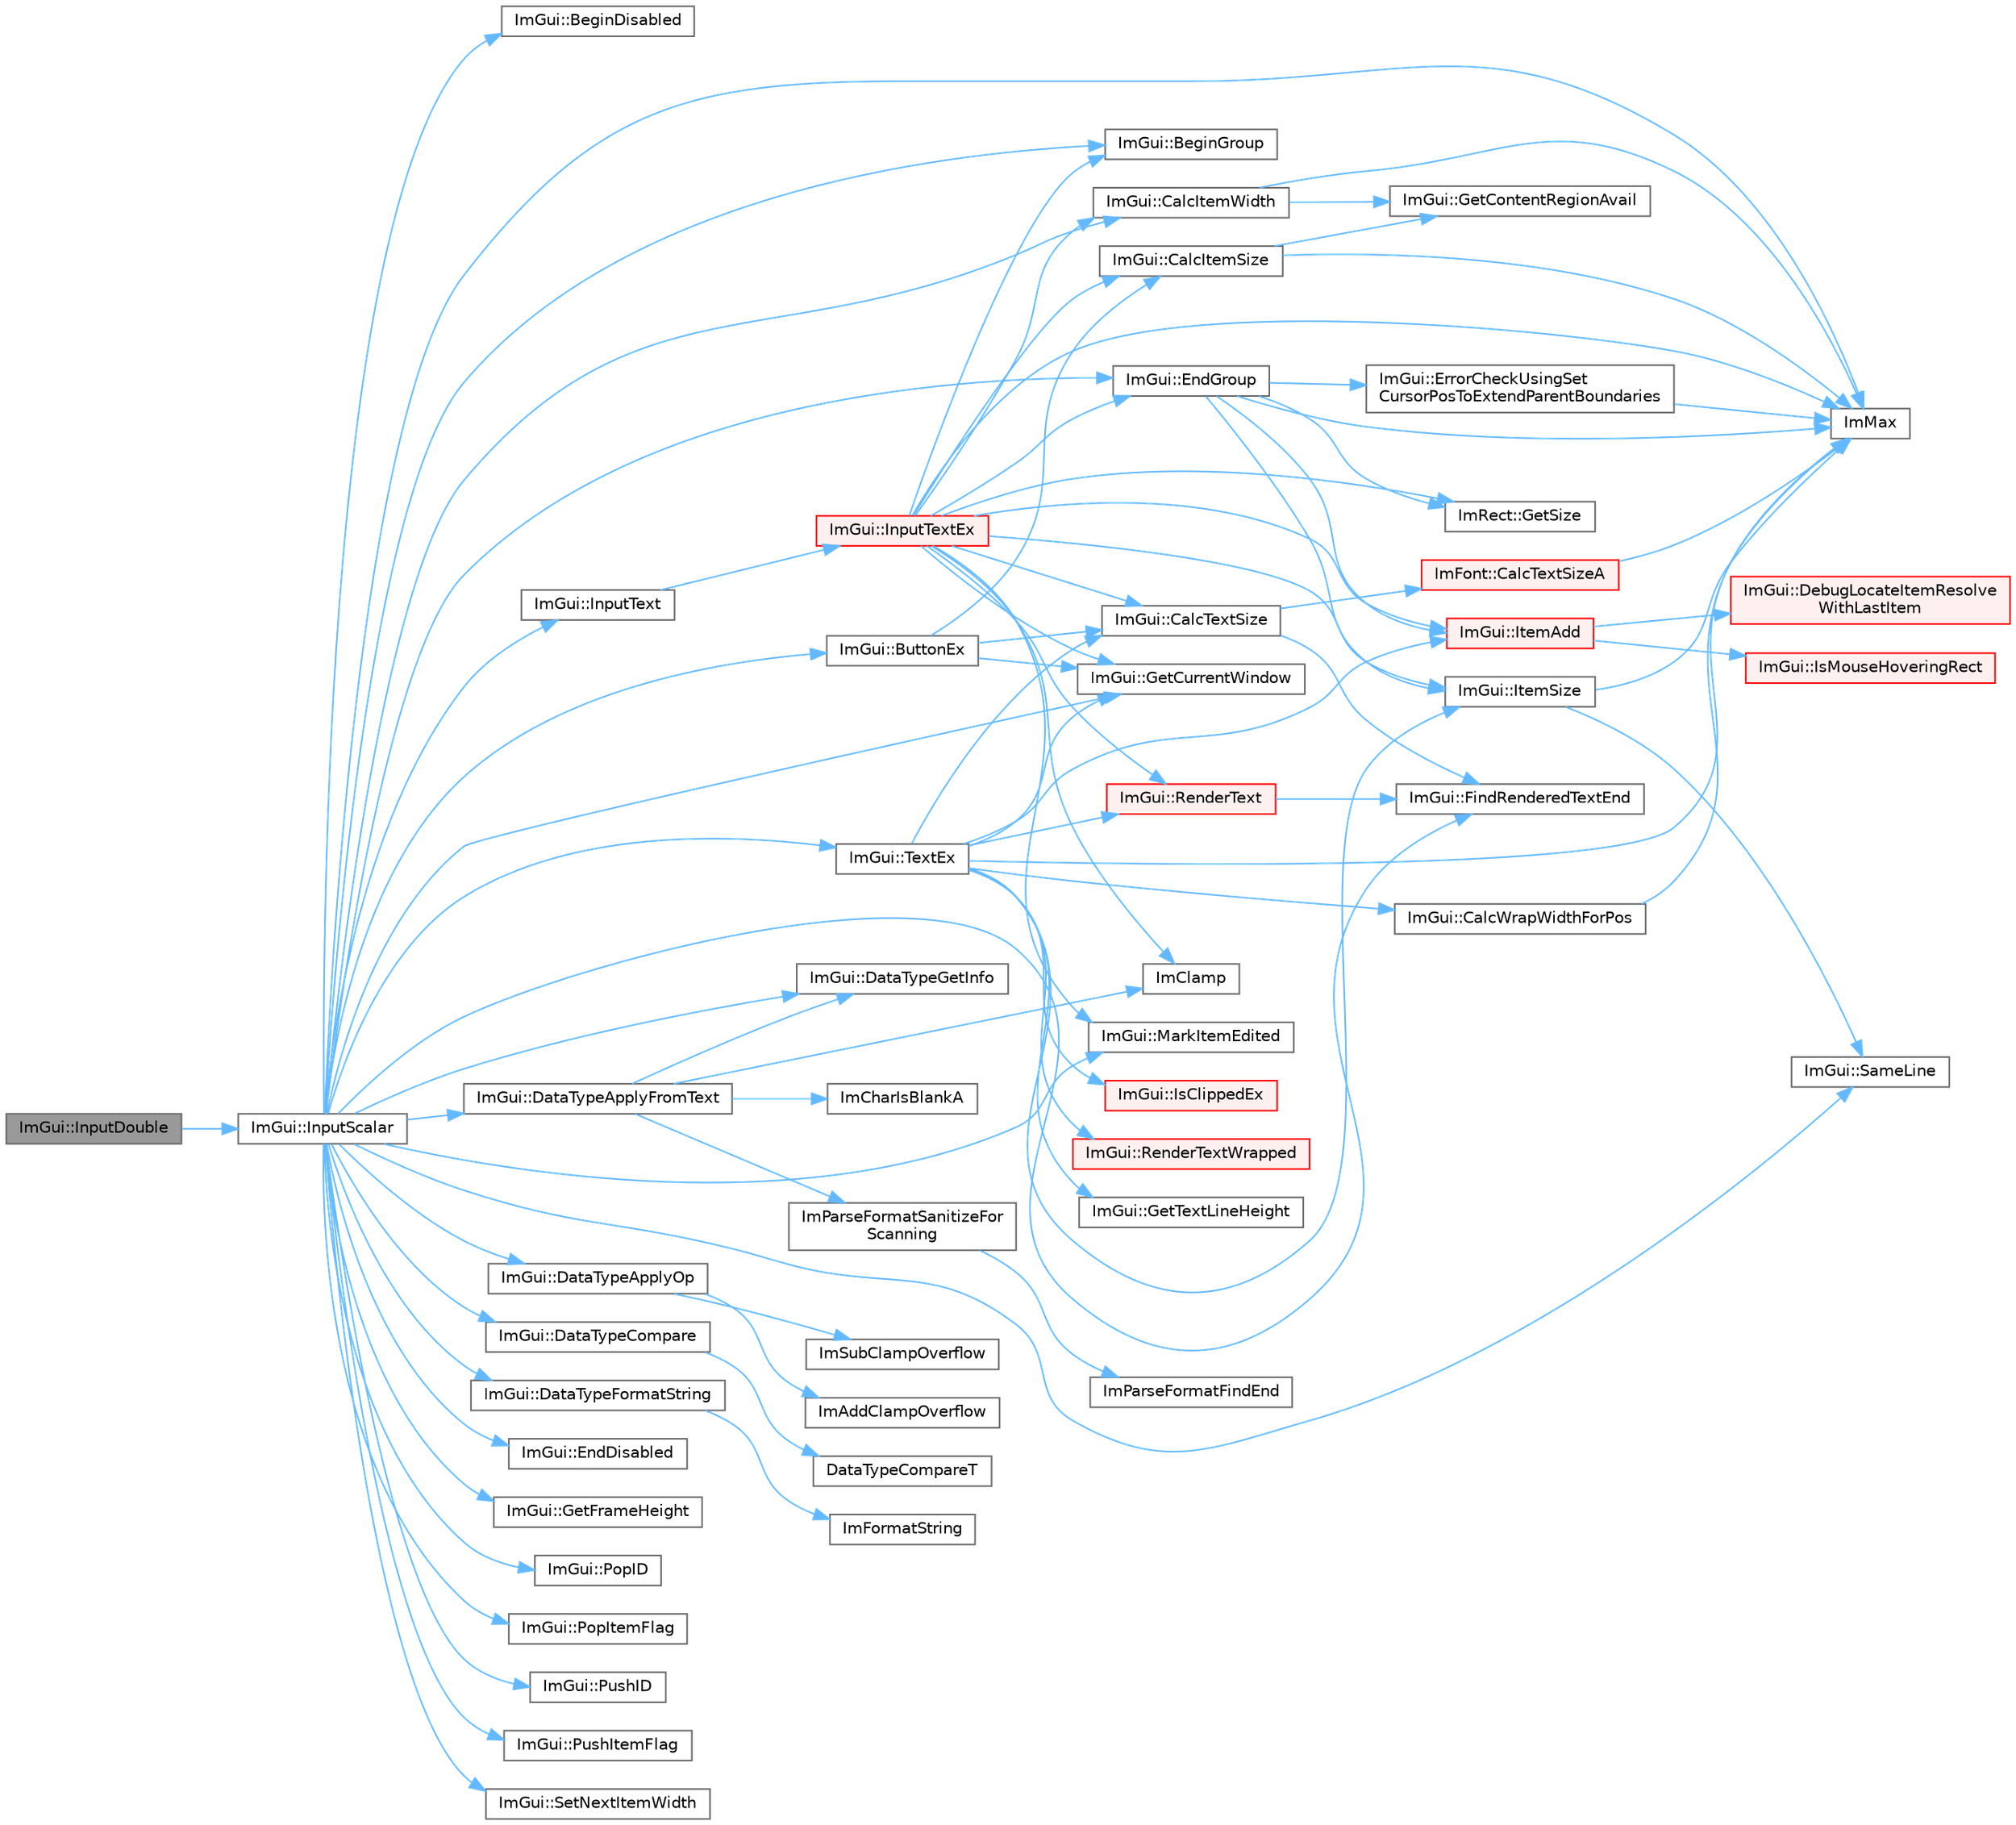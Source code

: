 digraph "ImGui::InputDouble"
{
 // LATEX_PDF_SIZE
  bgcolor="transparent";
  edge [fontname=Helvetica,fontsize=10,labelfontname=Helvetica,labelfontsize=10];
  node [fontname=Helvetica,fontsize=10,shape=box,height=0.2,width=0.4];
  rankdir="LR";
  Node1 [id="Node000001",label="ImGui::InputDouble",height=0.2,width=0.4,color="gray40", fillcolor="grey60", style="filled", fontcolor="black",tooltip=" "];
  Node1 -> Node2 [id="edge1_Node000001_Node000002",color="steelblue1",style="solid",tooltip=" "];
  Node2 [id="Node000002",label="ImGui::InputScalar",height=0.2,width=0.4,color="grey40", fillcolor="white", style="filled",URL="$namespace_im_gui.html#afdb54540b7480872fbb746f64344b374",tooltip=" "];
  Node2 -> Node3 [id="edge2_Node000002_Node000003",color="steelblue1",style="solid",tooltip=" "];
  Node3 [id="Node000003",label="ImGui::BeginDisabled",height=0.2,width=0.4,color="grey40", fillcolor="white", style="filled",URL="$namespace_im_gui.html#ae90e9a26f01d0d45f6bf7ca720d170d1",tooltip=" "];
  Node2 -> Node4 [id="edge3_Node000002_Node000004",color="steelblue1",style="solid",tooltip=" "];
  Node4 [id="Node000004",label="ImGui::BeginGroup",height=0.2,width=0.4,color="grey40", fillcolor="white", style="filled",URL="$namespace_im_gui.html#a42407e196b7ed2a8755bff28aae9805f",tooltip=" "];
  Node2 -> Node5 [id="edge4_Node000002_Node000005",color="steelblue1",style="solid",tooltip=" "];
  Node5 [id="Node000005",label="ImGui::ButtonEx",height=0.2,width=0.4,color="grey40", fillcolor="white", style="filled",URL="$namespace_im_gui.html#ae479220c66b039874c6e4c9e9b22849f",tooltip=" "];
  Node5 -> Node6 [id="edge5_Node000005_Node000006",color="steelblue1",style="solid",tooltip=" "];
  Node6 [id="Node000006",label="ImGui::CalcItemSize",height=0.2,width=0.4,color="grey40", fillcolor="white", style="filled",URL="$namespace_im_gui.html#acaef0497f7982dd98bf215e50129cd9b",tooltip=" "];
  Node6 -> Node7 [id="edge6_Node000006_Node000007",color="steelblue1",style="solid",tooltip=" "];
  Node7 [id="Node000007",label="ImGui::GetContentRegionAvail",height=0.2,width=0.4,color="grey40", fillcolor="white", style="filled",URL="$namespace_im_gui.html#a410c8e19b2fea8b52746ca11b3930301",tooltip=" "];
  Node6 -> Node8 [id="edge7_Node000006_Node000008",color="steelblue1",style="solid",tooltip=" "];
  Node8 [id="Node000008",label="ImMax",height=0.2,width=0.4,color="grey40", fillcolor="white", style="filled",URL="$imgui__internal_8h.html#a7667efd95147d0422f140917c71a9226",tooltip=" "];
  Node5 -> Node9 [id="edge8_Node000005_Node000009",color="steelblue1",style="solid",tooltip=" "];
  Node9 [id="Node000009",label="ImGui::CalcTextSize",height=0.2,width=0.4,color="grey40", fillcolor="white", style="filled",URL="$namespace_im_gui.html#a848b9db6cc4a186751c0ecebcaadc33b",tooltip=" "];
  Node9 -> Node10 [id="edge9_Node000009_Node000010",color="steelblue1",style="solid",tooltip=" "];
  Node10 [id="Node000010",label="ImFont::CalcTextSizeA",height=0.2,width=0.4,color="red", fillcolor="#FFF0F0", style="filled",URL="$struct_im_font.html#a418146c00c3dee351a411b952cce5175",tooltip=" "];
  Node10 -> Node8 [id="edge10_Node000010_Node000008",color="steelblue1",style="solid",tooltip=" "];
  Node9 -> Node17 [id="edge11_Node000009_Node000017",color="steelblue1",style="solid",tooltip=" "];
  Node17 [id="Node000017",label="ImGui::FindRenderedTextEnd",height=0.2,width=0.4,color="grey40", fillcolor="white", style="filled",URL="$namespace_im_gui.html#a7671e1dbc803a31b06081b52a771d83f",tooltip=" "];
  Node5 -> Node18 [id="edge12_Node000005_Node000018",color="steelblue1",style="solid",tooltip=" "];
  Node18 [id="Node000018",label="ImGui::GetCurrentWindow",height=0.2,width=0.4,color="grey40", fillcolor="white", style="filled",URL="$namespace_im_gui.html#ac452417b5004ca16a814a72cff153526",tooltip=" "];
  Node2 -> Node19 [id="edge13_Node000002_Node000019",color="steelblue1",style="solid",tooltip=" "];
  Node19 [id="Node000019",label="ImGui::CalcItemWidth",height=0.2,width=0.4,color="grey40", fillcolor="white", style="filled",URL="$namespace_im_gui.html#ab3b3ba92ebd8bca4a552dd93321a1994",tooltip=" "];
  Node19 -> Node7 [id="edge14_Node000019_Node000007",color="steelblue1",style="solid",tooltip=" "];
  Node19 -> Node8 [id="edge15_Node000019_Node000008",color="steelblue1",style="solid",tooltip=" "];
  Node2 -> Node20 [id="edge16_Node000002_Node000020",color="steelblue1",style="solid",tooltip=" "];
  Node20 [id="Node000020",label="ImGui::DataTypeApplyFromText",height=0.2,width=0.4,color="grey40", fillcolor="white", style="filled",URL="$namespace_im_gui.html#ad36a66bdf9221889c5eba01c7081e9e0",tooltip=" "];
  Node20 -> Node21 [id="edge17_Node000020_Node000021",color="steelblue1",style="solid",tooltip=" "];
  Node21 [id="Node000021",label="ImGui::DataTypeGetInfo",height=0.2,width=0.4,color="grey40", fillcolor="white", style="filled",URL="$namespace_im_gui.html#a5b25ed1443e5a28d5a5725892e896578",tooltip=" "];
  Node20 -> Node12 [id="edge18_Node000020_Node000012",color="steelblue1",style="solid",tooltip=" "];
  Node12 [id="Node000012",label="ImCharIsBlankA",height=0.2,width=0.4,color="grey40", fillcolor="white", style="filled",URL="$imgui__internal_8h.html#ac22c577d0d6591a9d948ab5590663359",tooltip=" "];
  Node20 -> Node22 [id="edge19_Node000020_Node000022",color="steelblue1",style="solid",tooltip=" "];
  Node22 [id="Node000022",label="ImClamp",height=0.2,width=0.4,color="grey40", fillcolor="white", style="filled",URL="$imgui__internal_8h.html#a6e61ede308bfd68c7434e17905a29fc8",tooltip=" "];
  Node20 -> Node23 [id="edge20_Node000020_Node000023",color="steelblue1",style="solid",tooltip=" "];
  Node23 [id="Node000023",label="ImParseFormatSanitizeFor\lScanning",height=0.2,width=0.4,color="grey40", fillcolor="white", style="filled",URL="$imgui__widgets_8cpp.html#a2ea656cfbf6ddece46394066baefc358",tooltip=" "];
  Node23 -> Node24 [id="edge21_Node000023_Node000024",color="steelblue1",style="solid",tooltip=" "];
  Node24 [id="Node000024",label="ImParseFormatFindEnd",height=0.2,width=0.4,color="grey40", fillcolor="white", style="filled",URL="$imgui__widgets_8cpp.html#ae3cff0e3d91c185dcdb6956cfc64aeaa",tooltip=" "];
  Node2 -> Node25 [id="edge22_Node000002_Node000025",color="steelblue1",style="solid",tooltip=" "];
  Node25 [id="Node000025",label="ImGui::DataTypeApplyOp",height=0.2,width=0.4,color="grey40", fillcolor="white", style="filled",URL="$namespace_im_gui.html#ad8428ae139bf4e90fda66ab60476a13c",tooltip=" "];
  Node25 -> Node26 [id="edge23_Node000025_Node000026",color="steelblue1",style="solid",tooltip=" "];
  Node26 [id="Node000026",label="ImAddClampOverflow",height=0.2,width=0.4,color="grey40", fillcolor="white", style="filled",URL="$imgui__internal_8h.html#a1142cda10c2bf64ea057ddc4d3854e33",tooltip=" "];
  Node25 -> Node27 [id="edge24_Node000025_Node000027",color="steelblue1",style="solid",tooltip=" "];
  Node27 [id="Node000027",label="ImSubClampOverflow",height=0.2,width=0.4,color="grey40", fillcolor="white", style="filled",URL="$imgui__internal_8h.html#a8a975b156105771153c53558affa2f67",tooltip=" "];
  Node2 -> Node28 [id="edge25_Node000002_Node000028",color="steelblue1",style="solid",tooltip=" "];
  Node28 [id="Node000028",label="ImGui::DataTypeCompare",height=0.2,width=0.4,color="grey40", fillcolor="white", style="filled",URL="$namespace_im_gui.html#aa859c7a74393669eb8418a82b5b174e7",tooltip=" "];
  Node28 -> Node29 [id="edge26_Node000028_Node000029",color="steelblue1",style="solid",tooltip=" "];
  Node29 [id="Node000029",label="DataTypeCompareT",height=0.2,width=0.4,color="grey40", fillcolor="white", style="filled",URL="$imgui__widgets_8cpp.html#a912c66d17cb3b09d5daac6e6b992a9a2",tooltip=" "];
  Node2 -> Node30 [id="edge27_Node000002_Node000030",color="steelblue1",style="solid",tooltip=" "];
  Node30 [id="Node000030",label="ImGui::DataTypeFormatString",height=0.2,width=0.4,color="grey40", fillcolor="white", style="filled",URL="$namespace_im_gui.html#a5fda8e22d0e4721940aefcb7232b1f82",tooltip=" "];
  Node30 -> Node31 [id="edge28_Node000030_Node000031",color="steelblue1",style="solid",tooltip=" "];
  Node31 [id="Node000031",label="ImFormatString",height=0.2,width=0.4,color="grey40", fillcolor="white", style="filled",URL="$imgui_8cpp.html#a75ccaf7d676b1f567ba888ae42ac3809",tooltip=" "];
  Node2 -> Node21 [id="edge29_Node000002_Node000021",color="steelblue1",style="solid",tooltip=" "];
  Node2 -> Node32 [id="edge30_Node000002_Node000032",color="steelblue1",style="solid",tooltip=" "];
  Node32 [id="Node000032",label="ImGui::EndDisabled",height=0.2,width=0.4,color="grey40", fillcolor="white", style="filled",URL="$namespace_im_gui.html#a9e6088c6c690ddff1302b6e42b380733",tooltip=" "];
  Node2 -> Node33 [id="edge31_Node000002_Node000033",color="steelblue1",style="solid",tooltip=" "];
  Node33 [id="Node000033",label="ImGui::EndGroup",height=0.2,width=0.4,color="grey40", fillcolor="white", style="filled",URL="$namespace_im_gui.html#a05fc97fc64f28a55486087f503d9a622",tooltip=" "];
  Node33 -> Node34 [id="edge32_Node000033_Node000034",color="steelblue1",style="solid",tooltip=" "];
  Node34 [id="Node000034",label="ImGui::ErrorCheckUsingSet\lCursorPosToExtendParentBoundaries",height=0.2,width=0.4,color="grey40", fillcolor="white", style="filled",URL="$namespace_im_gui.html#ad5832500c14abd9e76e376b82701385b",tooltip=" "];
  Node34 -> Node8 [id="edge33_Node000034_Node000008",color="steelblue1",style="solid",tooltip=" "];
  Node33 -> Node35 [id="edge34_Node000033_Node000035",color="steelblue1",style="solid",tooltip=" "];
  Node35 [id="Node000035",label="ImRect::GetSize",height=0.2,width=0.4,color="grey40", fillcolor="white", style="filled",URL="$struct_im_rect.html#ae459d9c50003058cfb34519a571aaf33",tooltip=" "];
  Node33 -> Node8 [id="edge35_Node000033_Node000008",color="steelblue1",style="solid",tooltip=" "];
  Node33 -> Node36 [id="edge36_Node000033_Node000036",color="steelblue1",style="solid",tooltip=" "];
  Node36 [id="Node000036",label="ImGui::ItemAdd",height=0.2,width=0.4,color="red", fillcolor="#FFF0F0", style="filled",URL="$namespace_im_gui.html#a0c2ccafc8d403c02a6590ac21157b9ac",tooltip=" "];
  Node36 -> Node37 [id="edge37_Node000036_Node000037",color="steelblue1",style="solid",tooltip=" "];
  Node37 [id="Node000037",label="ImGui::DebugLocateItemResolve\lWithLastItem",height=0.2,width=0.4,color="red", fillcolor="#FFF0F0", style="filled",URL="$namespace_im_gui.html#ae8ab0d7dfc90af8e82db3ed9e7829219",tooltip=" "];
  Node36 -> Node59 [id="edge38_Node000036_Node000059",color="steelblue1",style="solid",tooltip=" "];
  Node59 [id="Node000059",label="ImGui::IsMouseHoveringRect",height=0.2,width=0.4,color="red", fillcolor="#FFF0F0", style="filled",URL="$namespace_im_gui.html#ae0b8ea0e06c457316d6aed6c5b2a1c25",tooltip=" "];
  Node33 -> Node89 [id="edge39_Node000033_Node000089",color="steelblue1",style="solid",tooltip=" "];
  Node89 [id="Node000089",label="ImGui::ItemSize",height=0.2,width=0.4,color="grey40", fillcolor="white", style="filled",URL="$namespace_im_gui.html#a4b5818a652d943ea54e0cec9fb3943d7",tooltip=" "];
  Node89 -> Node8 [id="edge40_Node000089_Node000008",color="steelblue1",style="solid",tooltip=" "];
  Node89 -> Node90 [id="edge41_Node000089_Node000090",color="steelblue1",style="solid",tooltip=" "];
  Node90 [id="Node000090",label="ImGui::SameLine",height=0.2,width=0.4,color="grey40", fillcolor="white", style="filled",URL="$namespace_im_gui.html#addd433eb3aae59119e341e80db474f66",tooltip=" "];
  Node2 -> Node17 [id="edge42_Node000002_Node000017",color="steelblue1",style="solid",tooltip=" "];
  Node2 -> Node18 [id="edge43_Node000002_Node000018",color="steelblue1",style="solid",tooltip=" "];
  Node2 -> Node91 [id="edge44_Node000002_Node000091",color="steelblue1",style="solid",tooltip=" "];
  Node91 [id="Node000091",label="ImGui::GetFrameHeight",height=0.2,width=0.4,color="grey40", fillcolor="white", style="filled",URL="$namespace_im_gui.html#ae560f17cf3262017cee888d1eb77f294",tooltip=" "];
  Node2 -> Node8 [id="edge45_Node000002_Node000008",color="steelblue1",style="solid",tooltip=" "];
  Node2 -> Node92 [id="edge46_Node000002_Node000092",color="steelblue1",style="solid",tooltip=" "];
  Node92 [id="Node000092",label="ImGui::InputText",height=0.2,width=0.4,color="grey40", fillcolor="white", style="filled",URL="$namespace_im_gui.html#aa72b5760a3a206729723a587ac7c8519",tooltip=" "];
  Node92 -> Node93 [id="edge47_Node000092_Node000093",color="steelblue1",style="solid",tooltip=" "];
  Node93 [id="Node000093",label="ImGui::InputTextEx",height=0.2,width=0.4,color="red", fillcolor="#FFF0F0", style="filled",URL="$namespace_im_gui.html#af89af17ecc11653f25fea1e50e195de6",tooltip=" "];
  Node93 -> Node4 [id="edge48_Node000093_Node000004",color="steelblue1",style="solid",tooltip=" "];
  Node93 -> Node6 [id="edge49_Node000093_Node000006",color="steelblue1",style="solid",tooltip=" "];
  Node93 -> Node19 [id="edge50_Node000093_Node000019",color="steelblue1",style="solid",tooltip=" "];
  Node93 -> Node9 [id="edge51_Node000093_Node000009",color="steelblue1",style="solid",tooltip=" "];
  Node93 -> Node33 [id="edge52_Node000093_Node000033",color="steelblue1",style="solid",tooltip=" "];
  Node93 -> Node18 [id="edge53_Node000093_Node000018",color="steelblue1",style="solid",tooltip=" "];
  Node93 -> Node35 [id="edge54_Node000093_Node000035",color="steelblue1",style="solid",tooltip=" "];
  Node93 -> Node22 [id="edge55_Node000093_Node000022",color="steelblue1",style="solid",tooltip=" "];
  Node93 -> Node8 [id="edge56_Node000093_Node000008",color="steelblue1",style="solid",tooltip=" "];
  Node93 -> Node36 [id="edge57_Node000093_Node000036",color="steelblue1",style="solid",tooltip=" "];
  Node93 -> Node89 [id="edge58_Node000093_Node000089",color="steelblue1",style="solid",tooltip=" "];
  Node93 -> Node297 [id="edge59_Node000093_Node000297",color="steelblue1",style="solid",tooltip=" "];
  Node297 [id="Node000297",label="ImGui::MarkItemEdited",height=0.2,width=0.4,color="grey40", fillcolor="white", style="filled",URL="$namespace_im_gui.html#a83036681a36fbee2d35b5b57a1ef72e6",tooltip=" "];
  Node93 -> Node286 [id="edge60_Node000093_Node000286",color="steelblue1",style="solid",tooltip=" "];
  Node286 [id="Node000286",label="ImGui::RenderText",height=0.2,width=0.4,color="red", fillcolor="#FFF0F0", style="filled",URL="$namespace_im_gui.html#a9971ce57f2a288ac3a12df886c5550d1",tooltip=" "];
  Node286 -> Node17 [id="edge61_Node000286_Node000017",color="steelblue1",style="solid",tooltip=" "];
  Node2 -> Node297 [id="edge62_Node000002_Node000297",color="steelblue1",style="solid",tooltip=" "];
  Node2 -> Node165 [id="edge63_Node000002_Node000165",color="steelblue1",style="solid",tooltip=" "];
  Node165 [id="Node000165",label="ImGui::PopID",height=0.2,width=0.4,color="grey40", fillcolor="white", style="filled",URL="$namespace_im_gui.html#aba0b2d8f890a5d435ae43d0c4a2d4dd1",tooltip=" "];
  Node2 -> Node247 [id="edge64_Node000002_Node000247",color="steelblue1",style="solid",tooltip=" "];
  Node247 [id="Node000247",label="ImGui::PopItemFlag",height=0.2,width=0.4,color="grey40", fillcolor="white", style="filled",URL="$namespace_im_gui.html#aa93281155e1dd23715dbd384e91edc6b",tooltip=" "];
  Node2 -> Node166 [id="edge65_Node000002_Node000166",color="steelblue1",style="solid",tooltip=" "];
  Node166 [id="Node000166",label="ImGui::PushID",height=0.2,width=0.4,color="grey40", fillcolor="white", style="filled",URL="$namespace_im_gui.html#a27a8533605dc5b8cabf161bf7715bbde",tooltip=" "];
  Node2 -> Node249 [id="edge66_Node000002_Node000249",color="steelblue1",style="solid",tooltip=" "];
  Node249 [id="Node000249",label="ImGui::PushItemFlag",height=0.2,width=0.4,color="grey40", fillcolor="white", style="filled",URL="$namespace_im_gui.html#ac7301f6378333f6d17f47823eed9e00a",tooltip=" "];
  Node2 -> Node90 [id="edge67_Node000002_Node000090",color="steelblue1",style="solid",tooltip=" "];
  Node2 -> Node558 [id="edge68_Node000002_Node000558",color="steelblue1",style="solid",tooltip=" "];
  Node558 [id="Node000558",label="ImGui::SetNextItemWidth",height=0.2,width=0.4,color="grey40", fillcolor="white", style="filled",URL="$namespace_im_gui.html#a1291228607bee5a703df6553f27cbbb9",tooltip=" "];
  Node2 -> Node559 [id="edge69_Node000002_Node000559",color="steelblue1",style="solid",tooltip=" "];
  Node559 [id="Node000559",label="ImGui::TextEx",height=0.2,width=0.4,color="grey40", fillcolor="white", style="filled",URL="$namespace_im_gui.html#aae6420fec03511fd478d9108f31e6b5f",tooltip=" "];
  Node559 -> Node9 [id="edge70_Node000559_Node000009",color="steelblue1",style="solid",tooltip=" "];
  Node559 -> Node560 [id="edge71_Node000559_Node000560",color="steelblue1",style="solid",tooltip=" "];
  Node560 [id="Node000560",label="ImGui::CalcWrapWidthForPos",height=0.2,width=0.4,color="grey40", fillcolor="white", style="filled",URL="$namespace_im_gui.html#a66416151e58c34cd02973976de66e0e9",tooltip=" "];
  Node560 -> Node8 [id="edge72_Node000560_Node000008",color="steelblue1",style="solid",tooltip=" "];
  Node559 -> Node18 [id="edge73_Node000559_Node000018",color="steelblue1",style="solid",tooltip=" "];
  Node559 -> Node561 [id="edge74_Node000559_Node000561",color="steelblue1",style="solid",tooltip=" "];
  Node561 [id="Node000561",label="ImGui::GetTextLineHeight",height=0.2,width=0.4,color="grey40", fillcolor="white", style="filled",URL="$namespace_im_gui.html#aaba5637199d31ea23d4d143b30a44aff",tooltip=" "];
  Node559 -> Node8 [id="edge75_Node000559_Node000008",color="steelblue1",style="solid",tooltip=" "];
  Node559 -> Node562 [id="edge76_Node000559_Node000562",color="steelblue1",style="solid",tooltip=" "];
  Node562 [id="Node000562",label="ImGui::IsClippedEx",height=0.2,width=0.4,color="red", fillcolor="#FFF0F0", style="filled",URL="$namespace_im_gui.html#a7c21c85f5c95aa4ce6c2bd28bb980d44",tooltip=" "];
  Node559 -> Node36 [id="edge77_Node000559_Node000036",color="steelblue1",style="solid",tooltip=" "];
  Node559 -> Node89 [id="edge78_Node000559_Node000089",color="steelblue1",style="solid",tooltip=" "];
  Node559 -> Node286 [id="edge79_Node000559_Node000286",color="steelblue1",style="solid",tooltip=" "];
  Node559 -> Node563 [id="edge80_Node000559_Node000563",color="steelblue1",style="solid",tooltip=" "];
  Node563 [id="Node000563",label="ImGui::RenderTextWrapped",height=0.2,width=0.4,color="red", fillcolor="#FFF0F0", style="filled",URL="$namespace_im_gui.html#aa483b40f6899e1b289b4bf6c2673d1d2",tooltip=" "];
}
